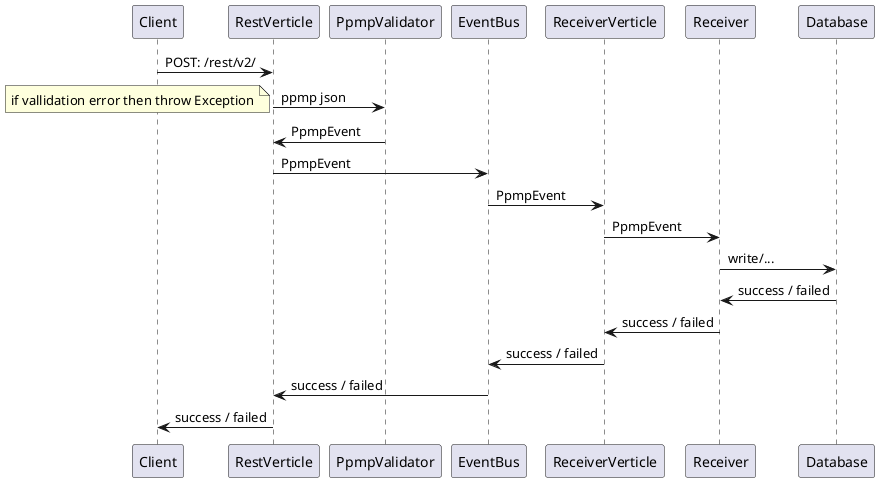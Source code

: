 @startuml
skinparam classFontColor red
skinparam classFontSize 10
skinparam classFontName Aapex

participant "Client" as Client
participant "RestVerticle" as RestVerticle
participant "PpmpValidator" as PpmpValidator
participant "EventBus" as EventBus
participant "ReceiverVerticle" as ReceiverVerticle
participant "Receiver" as Receiver
participant "Database" as Database

Client -> RestVerticle : POST: /rest/v2/
RestVerticle -> PpmpValidator: ppmp json
note left: if vallidation error then throw Exception

RestVerticle <- PpmpValidator : PpmpEvent
RestVerticle -> EventBus :PpmpEvent

EventBus -> ReceiverVerticle : PpmpEvent
ReceiverVerticle -> Receiver : PpmpEvent
Receiver -> Database : write/...
Receiver <- Database : success / failed
ReceiverVerticle <- Receiver : success / failed
EventBus <- ReceiverVerticle : success / failed
RestVerticle <- EventBus : success / failed

Client <- RestVerticle : success / failed

@enduml